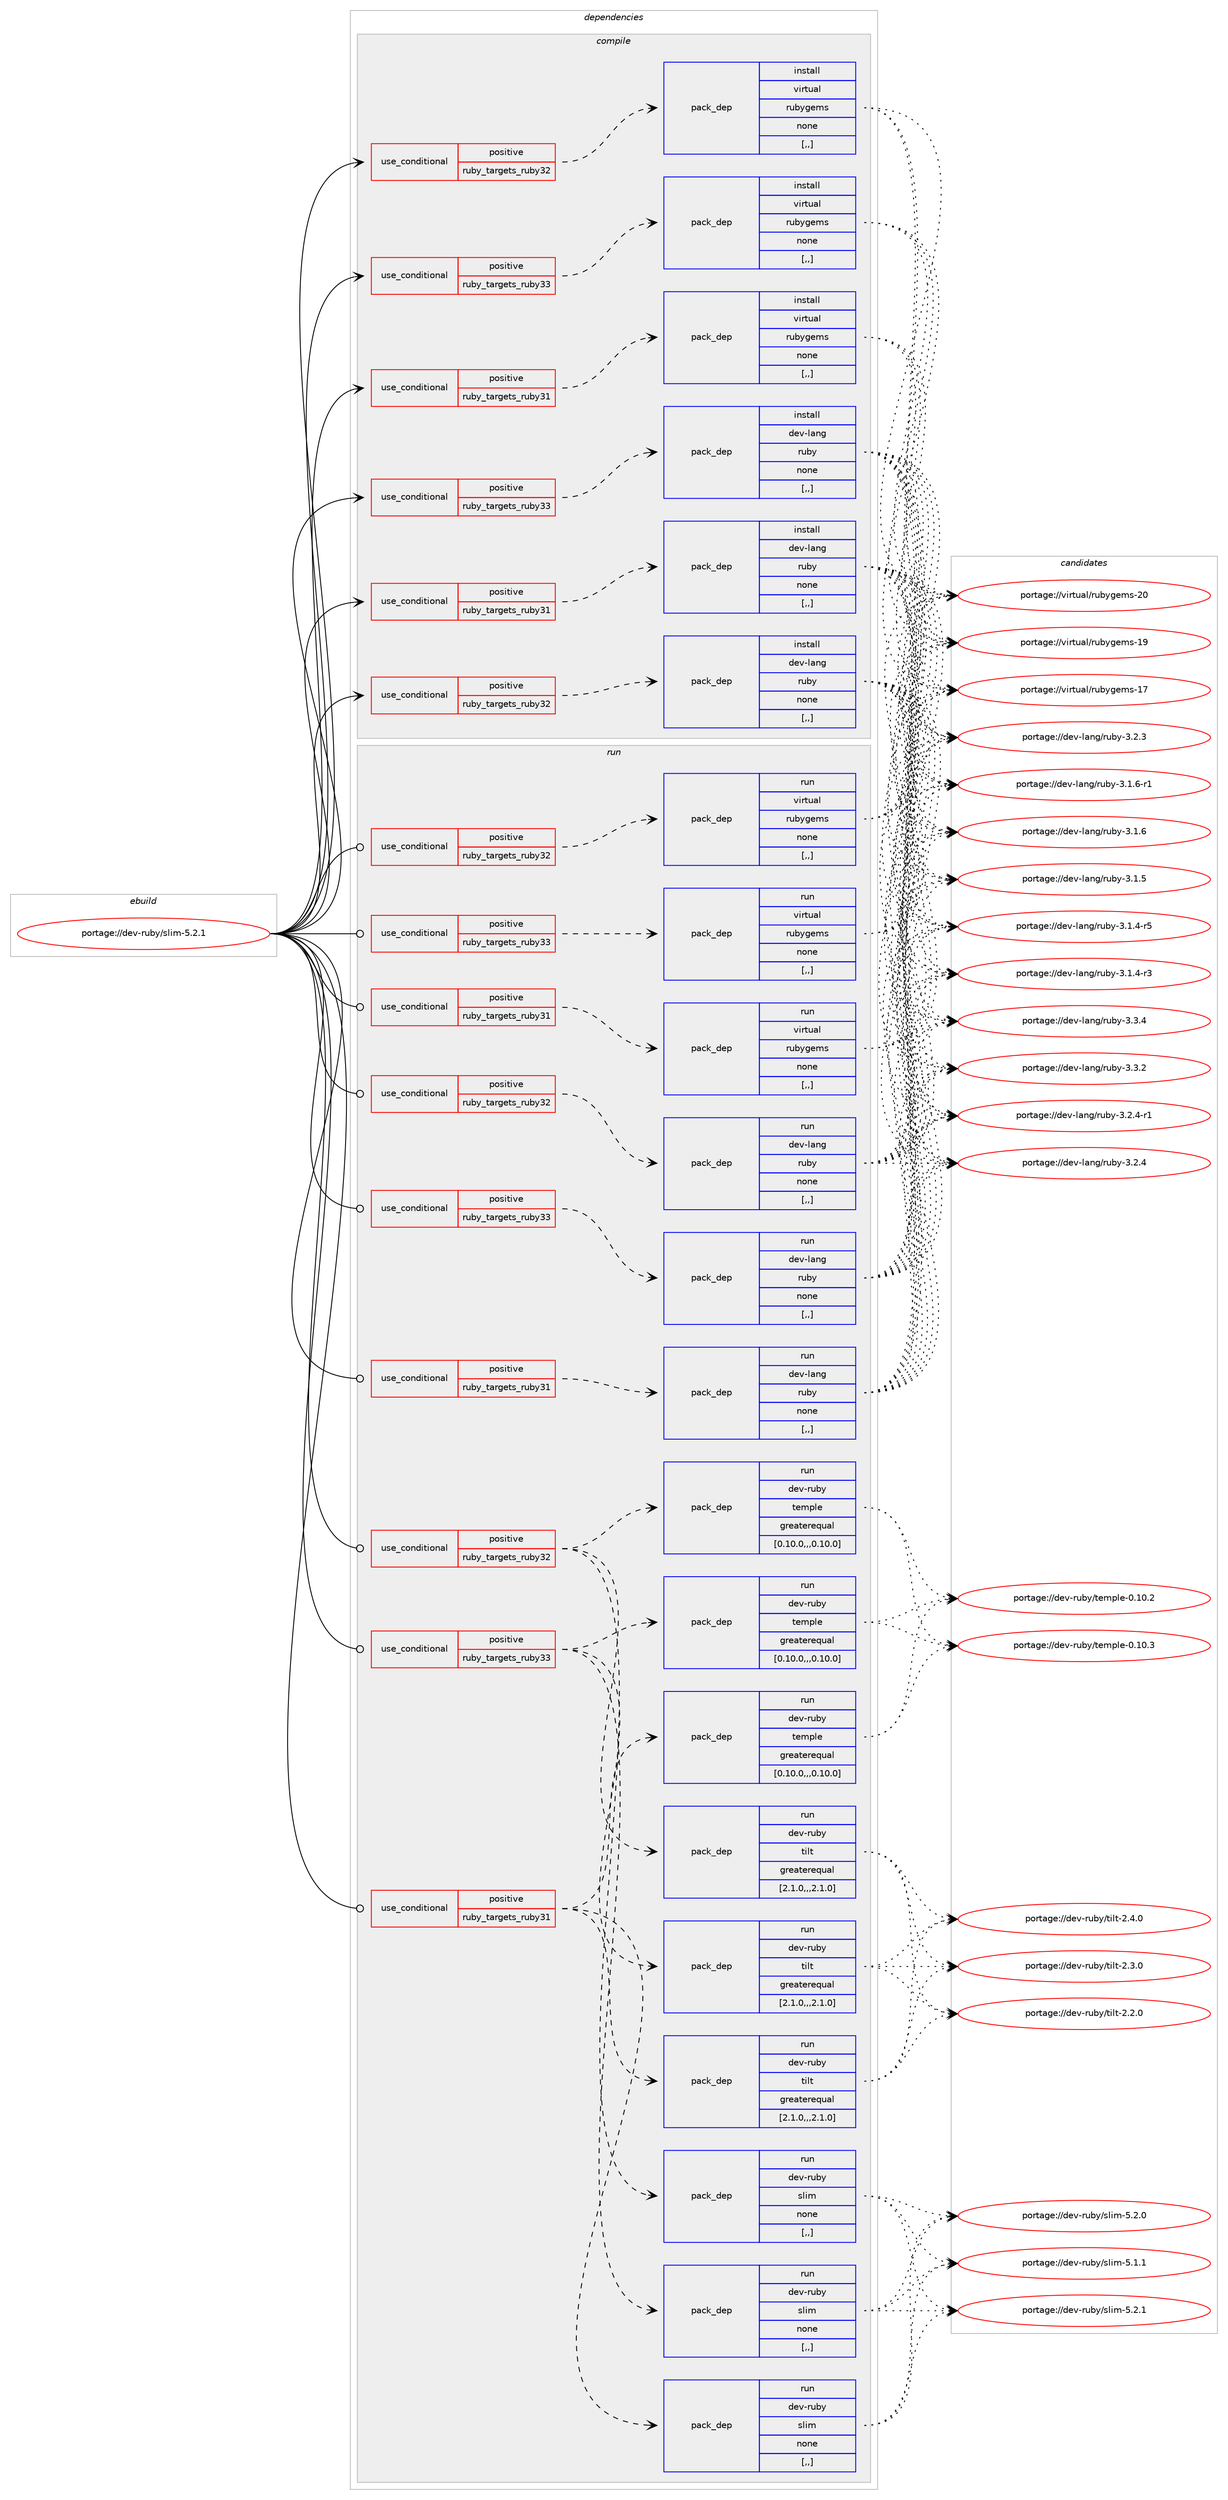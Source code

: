 digraph prolog {

# *************
# Graph options
# *************

newrank=true;
concentrate=true;
compound=true;
graph [rankdir=LR,fontname=Helvetica,fontsize=10,ranksep=1.5];#, ranksep=2.5, nodesep=0.2];
edge  [arrowhead=vee];
node  [fontname=Helvetica,fontsize=10];

# **********
# The ebuild
# **********

subgraph cluster_leftcol {
color=gray;
label=<<i>ebuild</i>>;
id [label="portage://dev-ruby/slim-5.2.1", color=red, width=4, href="../dev-ruby/slim-5.2.1.svg"];
}

# ****************
# The dependencies
# ****************

subgraph cluster_midcol {
color=gray;
label=<<i>dependencies</i>>;
subgraph cluster_compile {
fillcolor="#eeeeee";
style=filled;
label=<<i>compile</i>>;
subgraph cond56645 {
dependency203246 [label=<<TABLE BORDER="0" CELLBORDER="1" CELLSPACING="0" CELLPADDING="4"><TR><TD ROWSPAN="3" CELLPADDING="10">use_conditional</TD></TR><TR><TD>positive</TD></TR><TR><TD>ruby_targets_ruby31</TD></TR></TABLE>>, shape=none, color=red];
subgraph pack145197 {
dependency203247 [label=<<TABLE BORDER="0" CELLBORDER="1" CELLSPACING="0" CELLPADDING="4" WIDTH="220"><TR><TD ROWSPAN="6" CELLPADDING="30">pack_dep</TD></TR><TR><TD WIDTH="110">install</TD></TR><TR><TD>dev-lang</TD></TR><TR><TD>ruby</TD></TR><TR><TD>none</TD></TR><TR><TD>[,,]</TD></TR></TABLE>>, shape=none, color=blue];
}
dependency203246:e -> dependency203247:w [weight=20,style="dashed",arrowhead="vee"];
}
id:e -> dependency203246:w [weight=20,style="solid",arrowhead="vee"];
subgraph cond56646 {
dependency203248 [label=<<TABLE BORDER="0" CELLBORDER="1" CELLSPACING="0" CELLPADDING="4"><TR><TD ROWSPAN="3" CELLPADDING="10">use_conditional</TD></TR><TR><TD>positive</TD></TR><TR><TD>ruby_targets_ruby31</TD></TR></TABLE>>, shape=none, color=red];
subgraph pack145198 {
dependency203249 [label=<<TABLE BORDER="0" CELLBORDER="1" CELLSPACING="0" CELLPADDING="4" WIDTH="220"><TR><TD ROWSPAN="6" CELLPADDING="30">pack_dep</TD></TR><TR><TD WIDTH="110">install</TD></TR><TR><TD>virtual</TD></TR><TR><TD>rubygems</TD></TR><TR><TD>none</TD></TR><TR><TD>[,,]</TD></TR></TABLE>>, shape=none, color=blue];
}
dependency203248:e -> dependency203249:w [weight=20,style="dashed",arrowhead="vee"];
}
id:e -> dependency203248:w [weight=20,style="solid",arrowhead="vee"];
subgraph cond56647 {
dependency203250 [label=<<TABLE BORDER="0" CELLBORDER="1" CELLSPACING="0" CELLPADDING="4"><TR><TD ROWSPAN="3" CELLPADDING="10">use_conditional</TD></TR><TR><TD>positive</TD></TR><TR><TD>ruby_targets_ruby32</TD></TR></TABLE>>, shape=none, color=red];
subgraph pack145199 {
dependency203251 [label=<<TABLE BORDER="0" CELLBORDER="1" CELLSPACING="0" CELLPADDING="4" WIDTH="220"><TR><TD ROWSPAN="6" CELLPADDING="30">pack_dep</TD></TR><TR><TD WIDTH="110">install</TD></TR><TR><TD>dev-lang</TD></TR><TR><TD>ruby</TD></TR><TR><TD>none</TD></TR><TR><TD>[,,]</TD></TR></TABLE>>, shape=none, color=blue];
}
dependency203250:e -> dependency203251:w [weight=20,style="dashed",arrowhead="vee"];
}
id:e -> dependency203250:w [weight=20,style="solid",arrowhead="vee"];
subgraph cond56648 {
dependency203252 [label=<<TABLE BORDER="0" CELLBORDER="1" CELLSPACING="0" CELLPADDING="4"><TR><TD ROWSPAN="3" CELLPADDING="10">use_conditional</TD></TR><TR><TD>positive</TD></TR><TR><TD>ruby_targets_ruby32</TD></TR></TABLE>>, shape=none, color=red];
subgraph pack145200 {
dependency203253 [label=<<TABLE BORDER="0" CELLBORDER="1" CELLSPACING="0" CELLPADDING="4" WIDTH="220"><TR><TD ROWSPAN="6" CELLPADDING="30">pack_dep</TD></TR><TR><TD WIDTH="110">install</TD></TR><TR><TD>virtual</TD></TR><TR><TD>rubygems</TD></TR><TR><TD>none</TD></TR><TR><TD>[,,]</TD></TR></TABLE>>, shape=none, color=blue];
}
dependency203252:e -> dependency203253:w [weight=20,style="dashed",arrowhead="vee"];
}
id:e -> dependency203252:w [weight=20,style="solid",arrowhead="vee"];
subgraph cond56649 {
dependency203254 [label=<<TABLE BORDER="0" CELLBORDER="1" CELLSPACING="0" CELLPADDING="4"><TR><TD ROWSPAN="3" CELLPADDING="10">use_conditional</TD></TR><TR><TD>positive</TD></TR><TR><TD>ruby_targets_ruby33</TD></TR></TABLE>>, shape=none, color=red];
subgraph pack145201 {
dependency203255 [label=<<TABLE BORDER="0" CELLBORDER="1" CELLSPACING="0" CELLPADDING="4" WIDTH="220"><TR><TD ROWSPAN="6" CELLPADDING="30">pack_dep</TD></TR><TR><TD WIDTH="110">install</TD></TR><TR><TD>dev-lang</TD></TR><TR><TD>ruby</TD></TR><TR><TD>none</TD></TR><TR><TD>[,,]</TD></TR></TABLE>>, shape=none, color=blue];
}
dependency203254:e -> dependency203255:w [weight=20,style="dashed",arrowhead="vee"];
}
id:e -> dependency203254:w [weight=20,style="solid",arrowhead="vee"];
subgraph cond56650 {
dependency203256 [label=<<TABLE BORDER="0" CELLBORDER="1" CELLSPACING="0" CELLPADDING="4"><TR><TD ROWSPAN="3" CELLPADDING="10">use_conditional</TD></TR><TR><TD>positive</TD></TR><TR><TD>ruby_targets_ruby33</TD></TR></TABLE>>, shape=none, color=red];
subgraph pack145202 {
dependency203257 [label=<<TABLE BORDER="0" CELLBORDER="1" CELLSPACING="0" CELLPADDING="4" WIDTH="220"><TR><TD ROWSPAN="6" CELLPADDING="30">pack_dep</TD></TR><TR><TD WIDTH="110">install</TD></TR><TR><TD>virtual</TD></TR><TR><TD>rubygems</TD></TR><TR><TD>none</TD></TR><TR><TD>[,,]</TD></TR></TABLE>>, shape=none, color=blue];
}
dependency203256:e -> dependency203257:w [weight=20,style="dashed",arrowhead="vee"];
}
id:e -> dependency203256:w [weight=20,style="solid",arrowhead="vee"];
}
subgraph cluster_compileandrun {
fillcolor="#eeeeee";
style=filled;
label=<<i>compile and run</i>>;
}
subgraph cluster_run {
fillcolor="#eeeeee";
style=filled;
label=<<i>run</i>>;
subgraph cond56651 {
dependency203258 [label=<<TABLE BORDER="0" CELLBORDER="1" CELLSPACING="0" CELLPADDING="4"><TR><TD ROWSPAN="3" CELLPADDING="10">use_conditional</TD></TR><TR><TD>positive</TD></TR><TR><TD>ruby_targets_ruby31</TD></TR></TABLE>>, shape=none, color=red];
subgraph pack145203 {
dependency203259 [label=<<TABLE BORDER="0" CELLBORDER="1" CELLSPACING="0" CELLPADDING="4" WIDTH="220"><TR><TD ROWSPAN="6" CELLPADDING="30">pack_dep</TD></TR><TR><TD WIDTH="110">run</TD></TR><TR><TD>dev-lang</TD></TR><TR><TD>ruby</TD></TR><TR><TD>none</TD></TR><TR><TD>[,,]</TD></TR></TABLE>>, shape=none, color=blue];
}
dependency203258:e -> dependency203259:w [weight=20,style="dashed",arrowhead="vee"];
}
id:e -> dependency203258:w [weight=20,style="solid",arrowhead="odot"];
subgraph cond56652 {
dependency203260 [label=<<TABLE BORDER="0" CELLBORDER="1" CELLSPACING="0" CELLPADDING="4"><TR><TD ROWSPAN="3" CELLPADDING="10">use_conditional</TD></TR><TR><TD>positive</TD></TR><TR><TD>ruby_targets_ruby31</TD></TR></TABLE>>, shape=none, color=red];
subgraph pack145204 {
dependency203261 [label=<<TABLE BORDER="0" CELLBORDER="1" CELLSPACING="0" CELLPADDING="4" WIDTH="220"><TR><TD ROWSPAN="6" CELLPADDING="30">pack_dep</TD></TR><TR><TD WIDTH="110">run</TD></TR><TR><TD>virtual</TD></TR><TR><TD>rubygems</TD></TR><TR><TD>none</TD></TR><TR><TD>[,,]</TD></TR></TABLE>>, shape=none, color=blue];
}
dependency203260:e -> dependency203261:w [weight=20,style="dashed",arrowhead="vee"];
}
id:e -> dependency203260:w [weight=20,style="solid",arrowhead="odot"];
subgraph cond56653 {
dependency203262 [label=<<TABLE BORDER="0" CELLBORDER="1" CELLSPACING="0" CELLPADDING="4"><TR><TD ROWSPAN="3" CELLPADDING="10">use_conditional</TD></TR><TR><TD>positive</TD></TR><TR><TD>ruby_targets_ruby31</TD></TR></TABLE>>, shape=none, color=red];
subgraph pack145205 {
dependency203263 [label=<<TABLE BORDER="0" CELLBORDER="1" CELLSPACING="0" CELLPADDING="4" WIDTH="220"><TR><TD ROWSPAN="6" CELLPADDING="30">pack_dep</TD></TR><TR><TD WIDTH="110">run</TD></TR><TR><TD>dev-ruby</TD></TR><TR><TD>slim</TD></TR><TR><TD>none</TD></TR><TR><TD>[,,]</TD></TR></TABLE>>, shape=none, color=blue];
}
dependency203262:e -> dependency203263:w [weight=20,style="dashed",arrowhead="vee"];
subgraph pack145206 {
dependency203264 [label=<<TABLE BORDER="0" CELLBORDER="1" CELLSPACING="0" CELLPADDING="4" WIDTH="220"><TR><TD ROWSPAN="6" CELLPADDING="30">pack_dep</TD></TR><TR><TD WIDTH="110">run</TD></TR><TR><TD>dev-ruby</TD></TR><TR><TD>tilt</TD></TR><TR><TD>greaterequal</TD></TR><TR><TD>[2.1.0,,,2.1.0]</TD></TR></TABLE>>, shape=none, color=blue];
}
dependency203262:e -> dependency203264:w [weight=20,style="dashed",arrowhead="vee"];
subgraph pack145207 {
dependency203265 [label=<<TABLE BORDER="0" CELLBORDER="1" CELLSPACING="0" CELLPADDING="4" WIDTH="220"><TR><TD ROWSPAN="6" CELLPADDING="30">pack_dep</TD></TR><TR><TD WIDTH="110">run</TD></TR><TR><TD>dev-ruby</TD></TR><TR><TD>temple</TD></TR><TR><TD>greaterequal</TD></TR><TR><TD>[0.10.0,,,0.10.0]</TD></TR></TABLE>>, shape=none, color=blue];
}
dependency203262:e -> dependency203265:w [weight=20,style="dashed",arrowhead="vee"];
}
id:e -> dependency203262:w [weight=20,style="solid",arrowhead="odot"];
subgraph cond56654 {
dependency203266 [label=<<TABLE BORDER="0" CELLBORDER="1" CELLSPACING="0" CELLPADDING="4"><TR><TD ROWSPAN="3" CELLPADDING="10">use_conditional</TD></TR><TR><TD>positive</TD></TR><TR><TD>ruby_targets_ruby32</TD></TR></TABLE>>, shape=none, color=red];
subgraph pack145208 {
dependency203267 [label=<<TABLE BORDER="0" CELLBORDER="1" CELLSPACING="0" CELLPADDING="4" WIDTH="220"><TR><TD ROWSPAN="6" CELLPADDING="30">pack_dep</TD></TR><TR><TD WIDTH="110">run</TD></TR><TR><TD>dev-lang</TD></TR><TR><TD>ruby</TD></TR><TR><TD>none</TD></TR><TR><TD>[,,]</TD></TR></TABLE>>, shape=none, color=blue];
}
dependency203266:e -> dependency203267:w [weight=20,style="dashed",arrowhead="vee"];
}
id:e -> dependency203266:w [weight=20,style="solid",arrowhead="odot"];
subgraph cond56655 {
dependency203268 [label=<<TABLE BORDER="0" CELLBORDER="1" CELLSPACING="0" CELLPADDING="4"><TR><TD ROWSPAN="3" CELLPADDING="10">use_conditional</TD></TR><TR><TD>positive</TD></TR><TR><TD>ruby_targets_ruby32</TD></TR></TABLE>>, shape=none, color=red];
subgraph pack145209 {
dependency203269 [label=<<TABLE BORDER="0" CELLBORDER="1" CELLSPACING="0" CELLPADDING="4" WIDTH="220"><TR><TD ROWSPAN="6" CELLPADDING="30">pack_dep</TD></TR><TR><TD WIDTH="110">run</TD></TR><TR><TD>virtual</TD></TR><TR><TD>rubygems</TD></TR><TR><TD>none</TD></TR><TR><TD>[,,]</TD></TR></TABLE>>, shape=none, color=blue];
}
dependency203268:e -> dependency203269:w [weight=20,style="dashed",arrowhead="vee"];
}
id:e -> dependency203268:w [weight=20,style="solid",arrowhead="odot"];
subgraph cond56656 {
dependency203270 [label=<<TABLE BORDER="0" CELLBORDER="1" CELLSPACING="0" CELLPADDING="4"><TR><TD ROWSPAN="3" CELLPADDING="10">use_conditional</TD></TR><TR><TD>positive</TD></TR><TR><TD>ruby_targets_ruby32</TD></TR></TABLE>>, shape=none, color=red];
subgraph pack145210 {
dependency203271 [label=<<TABLE BORDER="0" CELLBORDER="1" CELLSPACING="0" CELLPADDING="4" WIDTH="220"><TR><TD ROWSPAN="6" CELLPADDING="30">pack_dep</TD></TR><TR><TD WIDTH="110">run</TD></TR><TR><TD>dev-ruby</TD></TR><TR><TD>slim</TD></TR><TR><TD>none</TD></TR><TR><TD>[,,]</TD></TR></TABLE>>, shape=none, color=blue];
}
dependency203270:e -> dependency203271:w [weight=20,style="dashed",arrowhead="vee"];
subgraph pack145211 {
dependency203272 [label=<<TABLE BORDER="0" CELLBORDER="1" CELLSPACING="0" CELLPADDING="4" WIDTH="220"><TR><TD ROWSPAN="6" CELLPADDING="30">pack_dep</TD></TR><TR><TD WIDTH="110">run</TD></TR><TR><TD>dev-ruby</TD></TR><TR><TD>tilt</TD></TR><TR><TD>greaterequal</TD></TR><TR><TD>[2.1.0,,,2.1.0]</TD></TR></TABLE>>, shape=none, color=blue];
}
dependency203270:e -> dependency203272:w [weight=20,style="dashed",arrowhead="vee"];
subgraph pack145212 {
dependency203273 [label=<<TABLE BORDER="0" CELLBORDER="1" CELLSPACING="0" CELLPADDING="4" WIDTH="220"><TR><TD ROWSPAN="6" CELLPADDING="30">pack_dep</TD></TR><TR><TD WIDTH="110">run</TD></TR><TR><TD>dev-ruby</TD></TR><TR><TD>temple</TD></TR><TR><TD>greaterequal</TD></TR><TR><TD>[0.10.0,,,0.10.0]</TD></TR></TABLE>>, shape=none, color=blue];
}
dependency203270:e -> dependency203273:w [weight=20,style="dashed",arrowhead="vee"];
}
id:e -> dependency203270:w [weight=20,style="solid",arrowhead="odot"];
subgraph cond56657 {
dependency203274 [label=<<TABLE BORDER="0" CELLBORDER="1" CELLSPACING="0" CELLPADDING="4"><TR><TD ROWSPAN="3" CELLPADDING="10">use_conditional</TD></TR><TR><TD>positive</TD></TR><TR><TD>ruby_targets_ruby33</TD></TR></TABLE>>, shape=none, color=red];
subgraph pack145213 {
dependency203275 [label=<<TABLE BORDER="0" CELLBORDER="1" CELLSPACING="0" CELLPADDING="4" WIDTH="220"><TR><TD ROWSPAN="6" CELLPADDING="30">pack_dep</TD></TR><TR><TD WIDTH="110">run</TD></TR><TR><TD>dev-lang</TD></TR><TR><TD>ruby</TD></TR><TR><TD>none</TD></TR><TR><TD>[,,]</TD></TR></TABLE>>, shape=none, color=blue];
}
dependency203274:e -> dependency203275:w [weight=20,style="dashed",arrowhead="vee"];
}
id:e -> dependency203274:w [weight=20,style="solid",arrowhead="odot"];
subgraph cond56658 {
dependency203276 [label=<<TABLE BORDER="0" CELLBORDER="1" CELLSPACING="0" CELLPADDING="4"><TR><TD ROWSPAN="3" CELLPADDING="10">use_conditional</TD></TR><TR><TD>positive</TD></TR><TR><TD>ruby_targets_ruby33</TD></TR></TABLE>>, shape=none, color=red];
subgraph pack145214 {
dependency203277 [label=<<TABLE BORDER="0" CELLBORDER="1" CELLSPACING="0" CELLPADDING="4" WIDTH="220"><TR><TD ROWSPAN="6" CELLPADDING="30">pack_dep</TD></TR><TR><TD WIDTH="110">run</TD></TR><TR><TD>virtual</TD></TR><TR><TD>rubygems</TD></TR><TR><TD>none</TD></TR><TR><TD>[,,]</TD></TR></TABLE>>, shape=none, color=blue];
}
dependency203276:e -> dependency203277:w [weight=20,style="dashed",arrowhead="vee"];
}
id:e -> dependency203276:w [weight=20,style="solid",arrowhead="odot"];
subgraph cond56659 {
dependency203278 [label=<<TABLE BORDER="0" CELLBORDER="1" CELLSPACING="0" CELLPADDING="4"><TR><TD ROWSPAN="3" CELLPADDING="10">use_conditional</TD></TR><TR><TD>positive</TD></TR><TR><TD>ruby_targets_ruby33</TD></TR></TABLE>>, shape=none, color=red];
subgraph pack145215 {
dependency203279 [label=<<TABLE BORDER="0" CELLBORDER="1" CELLSPACING="0" CELLPADDING="4" WIDTH="220"><TR><TD ROWSPAN="6" CELLPADDING="30">pack_dep</TD></TR><TR><TD WIDTH="110">run</TD></TR><TR><TD>dev-ruby</TD></TR><TR><TD>slim</TD></TR><TR><TD>none</TD></TR><TR><TD>[,,]</TD></TR></TABLE>>, shape=none, color=blue];
}
dependency203278:e -> dependency203279:w [weight=20,style="dashed",arrowhead="vee"];
subgraph pack145216 {
dependency203280 [label=<<TABLE BORDER="0" CELLBORDER="1" CELLSPACING="0" CELLPADDING="4" WIDTH="220"><TR><TD ROWSPAN="6" CELLPADDING="30">pack_dep</TD></TR><TR><TD WIDTH="110">run</TD></TR><TR><TD>dev-ruby</TD></TR><TR><TD>tilt</TD></TR><TR><TD>greaterequal</TD></TR><TR><TD>[2.1.0,,,2.1.0]</TD></TR></TABLE>>, shape=none, color=blue];
}
dependency203278:e -> dependency203280:w [weight=20,style="dashed",arrowhead="vee"];
subgraph pack145217 {
dependency203281 [label=<<TABLE BORDER="0" CELLBORDER="1" CELLSPACING="0" CELLPADDING="4" WIDTH="220"><TR><TD ROWSPAN="6" CELLPADDING="30">pack_dep</TD></TR><TR><TD WIDTH="110">run</TD></TR><TR><TD>dev-ruby</TD></TR><TR><TD>temple</TD></TR><TR><TD>greaterequal</TD></TR><TR><TD>[0.10.0,,,0.10.0]</TD></TR></TABLE>>, shape=none, color=blue];
}
dependency203278:e -> dependency203281:w [weight=20,style="dashed",arrowhead="vee"];
}
id:e -> dependency203278:w [weight=20,style="solid",arrowhead="odot"];
}
}

# **************
# The candidates
# **************

subgraph cluster_choices {
rank=same;
color=gray;
label=<<i>candidates</i>>;

subgraph choice145197 {
color=black;
nodesep=1;
choice10010111845108971101034711411798121455146514652 [label="portage://dev-lang/ruby-3.3.4", color=red, width=4,href="../dev-lang/ruby-3.3.4.svg"];
choice10010111845108971101034711411798121455146514650 [label="portage://dev-lang/ruby-3.3.2", color=red, width=4,href="../dev-lang/ruby-3.3.2.svg"];
choice100101118451089711010347114117981214551465046524511449 [label="portage://dev-lang/ruby-3.2.4-r1", color=red, width=4,href="../dev-lang/ruby-3.2.4-r1.svg"];
choice10010111845108971101034711411798121455146504652 [label="portage://dev-lang/ruby-3.2.4", color=red, width=4,href="../dev-lang/ruby-3.2.4.svg"];
choice10010111845108971101034711411798121455146504651 [label="portage://dev-lang/ruby-3.2.3", color=red, width=4,href="../dev-lang/ruby-3.2.3.svg"];
choice100101118451089711010347114117981214551464946544511449 [label="portage://dev-lang/ruby-3.1.6-r1", color=red, width=4,href="../dev-lang/ruby-3.1.6-r1.svg"];
choice10010111845108971101034711411798121455146494654 [label="portage://dev-lang/ruby-3.1.6", color=red, width=4,href="../dev-lang/ruby-3.1.6.svg"];
choice10010111845108971101034711411798121455146494653 [label="portage://dev-lang/ruby-3.1.5", color=red, width=4,href="../dev-lang/ruby-3.1.5.svg"];
choice100101118451089711010347114117981214551464946524511453 [label="portage://dev-lang/ruby-3.1.4-r5", color=red, width=4,href="../dev-lang/ruby-3.1.4-r5.svg"];
choice100101118451089711010347114117981214551464946524511451 [label="portage://dev-lang/ruby-3.1.4-r3", color=red, width=4,href="../dev-lang/ruby-3.1.4-r3.svg"];
dependency203247:e -> choice10010111845108971101034711411798121455146514652:w [style=dotted,weight="100"];
dependency203247:e -> choice10010111845108971101034711411798121455146514650:w [style=dotted,weight="100"];
dependency203247:e -> choice100101118451089711010347114117981214551465046524511449:w [style=dotted,weight="100"];
dependency203247:e -> choice10010111845108971101034711411798121455146504652:w [style=dotted,weight="100"];
dependency203247:e -> choice10010111845108971101034711411798121455146504651:w [style=dotted,weight="100"];
dependency203247:e -> choice100101118451089711010347114117981214551464946544511449:w [style=dotted,weight="100"];
dependency203247:e -> choice10010111845108971101034711411798121455146494654:w [style=dotted,weight="100"];
dependency203247:e -> choice10010111845108971101034711411798121455146494653:w [style=dotted,weight="100"];
dependency203247:e -> choice100101118451089711010347114117981214551464946524511453:w [style=dotted,weight="100"];
dependency203247:e -> choice100101118451089711010347114117981214551464946524511451:w [style=dotted,weight="100"];
}
subgraph choice145198 {
color=black;
nodesep=1;
choice118105114116117971084711411798121103101109115455048 [label="portage://virtual/rubygems-20", color=red, width=4,href="../virtual/rubygems-20.svg"];
choice118105114116117971084711411798121103101109115454957 [label="portage://virtual/rubygems-19", color=red, width=4,href="../virtual/rubygems-19.svg"];
choice118105114116117971084711411798121103101109115454955 [label="portage://virtual/rubygems-17", color=red, width=4,href="../virtual/rubygems-17.svg"];
dependency203249:e -> choice118105114116117971084711411798121103101109115455048:w [style=dotted,weight="100"];
dependency203249:e -> choice118105114116117971084711411798121103101109115454957:w [style=dotted,weight="100"];
dependency203249:e -> choice118105114116117971084711411798121103101109115454955:w [style=dotted,weight="100"];
}
subgraph choice145199 {
color=black;
nodesep=1;
choice10010111845108971101034711411798121455146514652 [label="portage://dev-lang/ruby-3.3.4", color=red, width=4,href="../dev-lang/ruby-3.3.4.svg"];
choice10010111845108971101034711411798121455146514650 [label="portage://dev-lang/ruby-3.3.2", color=red, width=4,href="../dev-lang/ruby-3.3.2.svg"];
choice100101118451089711010347114117981214551465046524511449 [label="portage://dev-lang/ruby-3.2.4-r1", color=red, width=4,href="../dev-lang/ruby-3.2.4-r1.svg"];
choice10010111845108971101034711411798121455146504652 [label="portage://dev-lang/ruby-3.2.4", color=red, width=4,href="../dev-lang/ruby-3.2.4.svg"];
choice10010111845108971101034711411798121455146504651 [label="portage://dev-lang/ruby-3.2.3", color=red, width=4,href="../dev-lang/ruby-3.2.3.svg"];
choice100101118451089711010347114117981214551464946544511449 [label="portage://dev-lang/ruby-3.1.6-r1", color=red, width=4,href="../dev-lang/ruby-3.1.6-r1.svg"];
choice10010111845108971101034711411798121455146494654 [label="portage://dev-lang/ruby-3.1.6", color=red, width=4,href="../dev-lang/ruby-3.1.6.svg"];
choice10010111845108971101034711411798121455146494653 [label="portage://dev-lang/ruby-3.1.5", color=red, width=4,href="../dev-lang/ruby-3.1.5.svg"];
choice100101118451089711010347114117981214551464946524511453 [label="portage://dev-lang/ruby-3.1.4-r5", color=red, width=4,href="../dev-lang/ruby-3.1.4-r5.svg"];
choice100101118451089711010347114117981214551464946524511451 [label="portage://dev-lang/ruby-3.1.4-r3", color=red, width=4,href="../dev-lang/ruby-3.1.4-r3.svg"];
dependency203251:e -> choice10010111845108971101034711411798121455146514652:w [style=dotted,weight="100"];
dependency203251:e -> choice10010111845108971101034711411798121455146514650:w [style=dotted,weight="100"];
dependency203251:e -> choice100101118451089711010347114117981214551465046524511449:w [style=dotted,weight="100"];
dependency203251:e -> choice10010111845108971101034711411798121455146504652:w [style=dotted,weight="100"];
dependency203251:e -> choice10010111845108971101034711411798121455146504651:w [style=dotted,weight="100"];
dependency203251:e -> choice100101118451089711010347114117981214551464946544511449:w [style=dotted,weight="100"];
dependency203251:e -> choice10010111845108971101034711411798121455146494654:w [style=dotted,weight="100"];
dependency203251:e -> choice10010111845108971101034711411798121455146494653:w [style=dotted,weight="100"];
dependency203251:e -> choice100101118451089711010347114117981214551464946524511453:w [style=dotted,weight="100"];
dependency203251:e -> choice100101118451089711010347114117981214551464946524511451:w [style=dotted,weight="100"];
}
subgraph choice145200 {
color=black;
nodesep=1;
choice118105114116117971084711411798121103101109115455048 [label="portage://virtual/rubygems-20", color=red, width=4,href="../virtual/rubygems-20.svg"];
choice118105114116117971084711411798121103101109115454957 [label="portage://virtual/rubygems-19", color=red, width=4,href="../virtual/rubygems-19.svg"];
choice118105114116117971084711411798121103101109115454955 [label="portage://virtual/rubygems-17", color=red, width=4,href="../virtual/rubygems-17.svg"];
dependency203253:e -> choice118105114116117971084711411798121103101109115455048:w [style=dotted,weight="100"];
dependency203253:e -> choice118105114116117971084711411798121103101109115454957:w [style=dotted,weight="100"];
dependency203253:e -> choice118105114116117971084711411798121103101109115454955:w [style=dotted,weight="100"];
}
subgraph choice145201 {
color=black;
nodesep=1;
choice10010111845108971101034711411798121455146514652 [label="portage://dev-lang/ruby-3.3.4", color=red, width=4,href="../dev-lang/ruby-3.3.4.svg"];
choice10010111845108971101034711411798121455146514650 [label="portage://dev-lang/ruby-3.3.2", color=red, width=4,href="../dev-lang/ruby-3.3.2.svg"];
choice100101118451089711010347114117981214551465046524511449 [label="portage://dev-lang/ruby-3.2.4-r1", color=red, width=4,href="../dev-lang/ruby-3.2.4-r1.svg"];
choice10010111845108971101034711411798121455146504652 [label="portage://dev-lang/ruby-3.2.4", color=red, width=4,href="../dev-lang/ruby-3.2.4.svg"];
choice10010111845108971101034711411798121455146504651 [label="portage://dev-lang/ruby-3.2.3", color=red, width=4,href="../dev-lang/ruby-3.2.3.svg"];
choice100101118451089711010347114117981214551464946544511449 [label="portage://dev-lang/ruby-3.1.6-r1", color=red, width=4,href="../dev-lang/ruby-3.1.6-r1.svg"];
choice10010111845108971101034711411798121455146494654 [label="portage://dev-lang/ruby-3.1.6", color=red, width=4,href="../dev-lang/ruby-3.1.6.svg"];
choice10010111845108971101034711411798121455146494653 [label="portage://dev-lang/ruby-3.1.5", color=red, width=4,href="../dev-lang/ruby-3.1.5.svg"];
choice100101118451089711010347114117981214551464946524511453 [label="portage://dev-lang/ruby-3.1.4-r5", color=red, width=4,href="../dev-lang/ruby-3.1.4-r5.svg"];
choice100101118451089711010347114117981214551464946524511451 [label="portage://dev-lang/ruby-3.1.4-r3", color=red, width=4,href="../dev-lang/ruby-3.1.4-r3.svg"];
dependency203255:e -> choice10010111845108971101034711411798121455146514652:w [style=dotted,weight="100"];
dependency203255:e -> choice10010111845108971101034711411798121455146514650:w [style=dotted,weight="100"];
dependency203255:e -> choice100101118451089711010347114117981214551465046524511449:w [style=dotted,weight="100"];
dependency203255:e -> choice10010111845108971101034711411798121455146504652:w [style=dotted,weight="100"];
dependency203255:e -> choice10010111845108971101034711411798121455146504651:w [style=dotted,weight="100"];
dependency203255:e -> choice100101118451089711010347114117981214551464946544511449:w [style=dotted,weight="100"];
dependency203255:e -> choice10010111845108971101034711411798121455146494654:w [style=dotted,weight="100"];
dependency203255:e -> choice10010111845108971101034711411798121455146494653:w [style=dotted,weight="100"];
dependency203255:e -> choice100101118451089711010347114117981214551464946524511453:w [style=dotted,weight="100"];
dependency203255:e -> choice100101118451089711010347114117981214551464946524511451:w [style=dotted,weight="100"];
}
subgraph choice145202 {
color=black;
nodesep=1;
choice118105114116117971084711411798121103101109115455048 [label="portage://virtual/rubygems-20", color=red, width=4,href="../virtual/rubygems-20.svg"];
choice118105114116117971084711411798121103101109115454957 [label="portage://virtual/rubygems-19", color=red, width=4,href="../virtual/rubygems-19.svg"];
choice118105114116117971084711411798121103101109115454955 [label="portage://virtual/rubygems-17", color=red, width=4,href="../virtual/rubygems-17.svg"];
dependency203257:e -> choice118105114116117971084711411798121103101109115455048:w [style=dotted,weight="100"];
dependency203257:e -> choice118105114116117971084711411798121103101109115454957:w [style=dotted,weight="100"];
dependency203257:e -> choice118105114116117971084711411798121103101109115454955:w [style=dotted,weight="100"];
}
subgraph choice145203 {
color=black;
nodesep=1;
choice10010111845108971101034711411798121455146514652 [label="portage://dev-lang/ruby-3.3.4", color=red, width=4,href="../dev-lang/ruby-3.3.4.svg"];
choice10010111845108971101034711411798121455146514650 [label="portage://dev-lang/ruby-3.3.2", color=red, width=4,href="../dev-lang/ruby-3.3.2.svg"];
choice100101118451089711010347114117981214551465046524511449 [label="portage://dev-lang/ruby-3.2.4-r1", color=red, width=4,href="../dev-lang/ruby-3.2.4-r1.svg"];
choice10010111845108971101034711411798121455146504652 [label="portage://dev-lang/ruby-3.2.4", color=red, width=4,href="../dev-lang/ruby-3.2.4.svg"];
choice10010111845108971101034711411798121455146504651 [label="portage://dev-lang/ruby-3.2.3", color=red, width=4,href="../dev-lang/ruby-3.2.3.svg"];
choice100101118451089711010347114117981214551464946544511449 [label="portage://dev-lang/ruby-3.1.6-r1", color=red, width=4,href="../dev-lang/ruby-3.1.6-r1.svg"];
choice10010111845108971101034711411798121455146494654 [label="portage://dev-lang/ruby-3.1.6", color=red, width=4,href="../dev-lang/ruby-3.1.6.svg"];
choice10010111845108971101034711411798121455146494653 [label="portage://dev-lang/ruby-3.1.5", color=red, width=4,href="../dev-lang/ruby-3.1.5.svg"];
choice100101118451089711010347114117981214551464946524511453 [label="portage://dev-lang/ruby-3.1.4-r5", color=red, width=4,href="../dev-lang/ruby-3.1.4-r5.svg"];
choice100101118451089711010347114117981214551464946524511451 [label="portage://dev-lang/ruby-3.1.4-r3", color=red, width=4,href="../dev-lang/ruby-3.1.4-r3.svg"];
dependency203259:e -> choice10010111845108971101034711411798121455146514652:w [style=dotted,weight="100"];
dependency203259:e -> choice10010111845108971101034711411798121455146514650:w [style=dotted,weight="100"];
dependency203259:e -> choice100101118451089711010347114117981214551465046524511449:w [style=dotted,weight="100"];
dependency203259:e -> choice10010111845108971101034711411798121455146504652:w [style=dotted,weight="100"];
dependency203259:e -> choice10010111845108971101034711411798121455146504651:w [style=dotted,weight="100"];
dependency203259:e -> choice100101118451089711010347114117981214551464946544511449:w [style=dotted,weight="100"];
dependency203259:e -> choice10010111845108971101034711411798121455146494654:w [style=dotted,weight="100"];
dependency203259:e -> choice10010111845108971101034711411798121455146494653:w [style=dotted,weight="100"];
dependency203259:e -> choice100101118451089711010347114117981214551464946524511453:w [style=dotted,weight="100"];
dependency203259:e -> choice100101118451089711010347114117981214551464946524511451:w [style=dotted,weight="100"];
}
subgraph choice145204 {
color=black;
nodesep=1;
choice118105114116117971084711411798121103101109115455048 [label="portage://virtual/rubygems-20", color=red, width=4,href="../virtual/rubygems-20.svg"];
choice118105114116117971084711411798121103101109115454957 [label="portage://virtual/rubygems-19", color=red, width=4,href="../virtual/rubygems-19.svg"];
choice118105114116117971084711411798121103101109115454955 [label="portage://virtual/rubygems-17", color=red, width=4,href="../virtual/rubygems-17.svg"];
dependency203261:e -> choice118105114116117971084711411798121103101109115455048:w [style=dotted,weight="100"];
dependency203261:e -> choice118105114116117971084711411798121103101109115454957:w [style=dotted,weight="100"];
dependency203261:e -> choice118105114116117971084711411798121103101109115454955:w [style=dotted,weight="100"];
}
subgraph choice145205 {
color=black;
nodesep=1;
choice100101118451141179812147115108105109455346504649 [label="portage://dev-ruby/slim-5.2.1", color=red, width=4,href="../dev-ruby/slim-5.2.1.svg"];
choice100101118451141179812147115108105109455346504648 [label="portage://dev-ruby/slim-5.2.0", color=red, width=4,href="../dev-ruby/slim-5.2.0.svg"];
choice100101118451141179812147115108105109455346494649 [label="portage://dev-ruby/slim-5.1.1", color=red, width=4,href="../dev-ruby/slim-5.1.1.svg"];
dependency203263:e -> choice100101118451141179812147115108105109455346504649:w [style=dotted,weight="100"];
dependency203263:e -> choice100101118451141179812147115108105109455346504648:w [style=dotted,weight="100"];
dependency203263:e -> choice100101118451141179812147115108105109455346494649:w [style=dotted,weight="100"];
}
subgraph choice145206 {
color=black;
nodesep=1;
choice100101118451141179812147116105108116455046524648 [label="portage://dev-ruby/tilt-2.4.0", color=red, width=4,href="../dev-ruby/tilt-2.4.0.svg"];
choice100101118451141179812147116105108116455046514648 [label="portage://dev-ruby/tilt-2.3.0", color=red, width=4,href="../dev-ruby/tilt-2.3.0.svg"];
choice100101118451141179812147116105108116455046504648 [label="portage://dev-ruby/tilt-2.2.0", color=red, width=4,href="../dev-ruby/tilt-2.2.0.svg"];
dependency203264:e -> choice100101118451141179812147116105108116455046524648:w [style=dotted,weight="100"];
dependency203264:e -> choice100101118451141179812147116105108116455046514648:w [style=dotted,weight="100"];
dependency203264:e -> choice100101118451141179812147116105108116455046504648:w [style=dotted,weight="100"];
}
subgraph choice145207 {
color=black;
nodesep=1;
choice10010111845114117981214711610110911210810145484649484651 [label="portage://dev-ruby/temple-0.10.3", color=red, width=4,href="../dev-ruby/temple-0.10.3.svg"];
choice10010111845114117981214711610110911210810145484649484650 [label="portage://dev-ruby/temple-0.10.2", color=red, width=4,href="../dev-ruby/temple-0.10.2.svg"];
dependency203265:e -> choice10010111845114117981214711610110911210810145484649484651:w [style=dotted,weight="100"];
dependency203265:e -> choice10010111845114117981214711610110911210810145484649484650:w [style=dotted,weight="100"];
}
subgraph choice145208 {
color=black;
nodesep=1;
choice10010111845108971101034711411798121455146514652 [label="portage://dev-lang/ruby-3.3.4", color=red, width=4,href="../dev-lang/ruby-3.3.4.svg"];
choice10010111845108971101034711411798121455146514650 [label="portage://dev-lang/ruby-3.3.2", color=red, width=4,href="../dev-lang/ruby-3.3.2.svg"];
choice100101118451089711010347114117981214551465046524511449 [label="portage://dev-lang/ruby-3.2.4-r1", color=red, width=4,href="../dev-lang/ruby-3.2.4-r1.svg"];
choice10010111845108971101034711411798121455146504652 [label="portage://dev-lang/ruby-3.2.4", color=red, width=4,href="../dev-lang/ruby-3.2.4.svg"];
choice10010111845108971101034711411798121455146504651 [label="portage://dev-lang/ruby-3.2.3", color=red, width=4,href="../dev-lang/ruby-3.2.3.svg"];
choice100101118451089711010347114117981214551464946544511449 [label="portage://dev-lang/ruby-3.1.6-r1", color=red, width=4,href="../dev-lang/ruby-3.1.6-r1.svg"];
choice10010111845108971101034711411798121455146494654 [label="portage://dev-lang/ruby-3.1.6", color=red, width=4,href="../dev-lang/ruby-3.1.6.svg"];
choice10010111845108971101034711411798121455146494653 [label="portage://dev-lang/ruby-3.1.5", color=red, width=4,href="../dev-lang/ruby-3.1.5.svg"];
choice100101118451089711010347114117981214551464946524511453 [label="portage://dev-lang/ruby-3.1.4-r5", color=red, width=4,href="../dev-lang/ruby-3.1.4-r5.svg"];
choice100101118451089711010347114117981214551464946524511451 [label="portage://dev-lang/ruby-3.1.4-r3", color=red, width=4,href="../dev-lang/ruby-3.1.4-r3.svg"];
dependency203267:e -> choice10010111845108971101034711411798121455146514652:w [style=dotted,weight="100"];
dependency203267:e -> choice10010111845108971101034711411798121455146514650:w [style=dotted,weight="100"];
dependency203267:e -> choice100101118451089711010347114117981214551465046524511449:w [style=dotted,weight="100"];
dependency203267:e -> choice10010111845108971101034711411798121455146504652:w [style=dotted,weight="100"];
dependency203267:e -> choice10010111845108971101034711411798121455146504651:w [style=dotted,weight="100"];
dependency203267:e -> choice100101118451089711010347114117981214551464946544511449:w [style=dotted,weight="100"];
dependency203267:e -> choice10010111845108971101034711411798121455146494654:w [style=dotted,weight="100"];
dependency203267:e -> choice10010111845108971101034711411798121455146494653:w [style=dotted,weight="100"];
dependency203267:e -> choice100101118451089711010347114117981214551464946524511453:w [style=dotted,weight="100"];
dependency203267:e -> choice100101118451089711010347114117981214551464946524511451:w [style=dotted,weight="100"];
}
subgraph choice145209 {
color=black;
nodesep=1;
choice118105114116117971084711411798121103101109115455048 [label="portage://virtual/rubygems-20", color=red, width=4,href="../virtual/rubygems-20.svg"];
choice118105114116117971084711411798121103101109115454957 [label="portage://virtual/rubygems-19", color=red, width=4,href="../virtual/rubygems-19.svg"];
choice118105114116117971084711411798121103101109115454955 [label="portage://virtual/rubygems-17", color=red, width=4,href="../virtual/rubygems-17.svg"];
dependency203269:e -> choice118105114116117971084711411798121103101109115455048:w [style=dotted,weight="100"];
dependency203269:e -> choice118105114116117971084711411798121103101109115454957:w [style=dotted,weight="100"];
dependency203269:e -> choice118105114116117971084711411798121103101109115454955:w [style=dotted,weight="100"];
}
subgraph choice145210 {
color=black;
nodesep=1;
choice100101118451141179812147115108105109455346504649 [label="portage://dev-ruby/slim-5.2.1", color=red, width=4,href="../dev-ruby/slim-5.2.1.svg"];
choice100101118451141179812147115108105109455346504648 [label="portage://dev-ruby/slim-5.2.0", color=red, width=4,href="../dev-ruby/slim-5.2.0.svg"];
choice100101118451141179812147115108105109455346494649 [label="portage://dev-ruby/slim-5.1.1", color=red, width=4,href="../dev-ruby/slim-5.1.1.svg"];
dependency203271:e -> choice100101118451141179812147115108105109455346504649:w [style=dotted,weight="100"];
dependency203271:e -> choice100101118451141179812147115108105109455346504648:w [style=dotted,weight="100"];
dependency203271:e -> choice100101118451141179812147115108105109455346494649:w [style=dotted,weight="100"];
}
subgraph choice145211 {
color=black;
nodesep=1;
choice100101118451141179812147116105108116455046524648 [label="portage://dev-ruby/tilt-2.4.0", color=red, width=4,href="../dev-ruby/tilt-2.4.0.svg"];
choice100101118451141179812147116105108116455046514648 [label="portage://dev-ruby/tilt-2.3.0", color=red, width=4,href="../dev-ruby/tilt-2.3.0.svg"];
choice100101118451141179812147116105108116455046504648 [label="portage://dev-ruby/tilt-2.2.0", color=red, width=4,href="../dev-ruby/tilt-2.2.0.svg"];
dependency203272:e -> choice100101118451141179812147116105108116455046524648:w [style=dotted,weight="100"];
dependency203272:e -> choice100101118451141179812147116105108116455046514648:w [style=dotted,weight="100"];
dependency203272:e -> choice100101118451141179812147116105108116455046504648:w [style=dotted,weight="100"];
}
subgraph choice145212 {
color=black;
nodesep=1;
choice10010111845114117981214711610110911210810145484649484651 [label="portage://dev-ruby/temple-0.10.3", color=red, width=4,href="../dev-ruby/temple-0.10.3.svg"];
choice10010111845114117981214711610110911210810145484649484650 [label="portage://dev-ruby/temple-0.10.2", color=red, width=4,href="../dev-ruby/temple-0.10.2.svg"];
dependency203273:e -> choice10010111845114117981214711610110911210810145484649484651:w [style=dotted,weight="100"];
dependency203273:e -> choice10010111845114117981214711610110911210810145484649484650:w [style=dotted,weight="100"];
}
subgraph choice145213 {
color=black;
nodesep=1;
choice10010111845108971101034711411798121455146514652 [label="portage://dev-lang/ruby-3.3.4", color=red, width=4,href="../dev-lang/ruby-3.3.4.svg"];
choice10010111845108971101034711411798121455146514650 [label="portage://dev-lang/ruby-3.3.2", color=red, width=4,href="../dev-lang/ruby-3.3.2.svg"];
choice100101118451089711010347114117981214551465046524511449 [label="portage://dev-lang/ruby-3.2.4-r1", color=red, width=4,href="../dev-lang/ruby-3.2.4-r1.svg"];
choice10010111845108971101034711411798121455146504652 [label="portage://dev-lang/ruby-3.2.4", color=red, width=4,href="../dev-lang/ruby-3.2.4.svg"];
choice10010111845108971101034711411798121455146504651 [label="portage://dev-lang/ruby-3.2.3", color=red, width=4,href="../dev-lang/ruby-3.2.3.svg"];
choice100101118451089711010347114117981214551464946544511449 [label="portage://dev-lang/ruby-3.1.6-r1", color=red, width=4,href="../dev-lang/ruby-3.1.6-r1.svg"];
choice10010111845108971101034711411798121455146494654 [label="portage://dev-lang/ruby-3.1.6", color=red, width=4,href="../dev-lang/ruby-3.1.6.svg"];
choice10010111845108971101034711411798121455146494653 [label="portage://dev-lang/ruby-3.1.5", color=red, width=4,href="../dev-lang/ruby-3.1.5.svg"];
choice100101118451089711010347114117981214551464946524511453 [label="portage://dev-lang/ruby-3.1.4-r5", color=red, width=4,href="../dev-lang/ruby-3.1.4-r5.svg"];
choice100101118451089711010347114117981214551464946524511451 [label="portage://dev-lang/ruby-3.1.4-r3", color=red, width=4,href="../dev-lang/ruby-3.1.4-r3.svg"];
dependency203275:e -> choice10010111845108971101034711411798121455146514652:w [style=dotted,weight="100"];
dependency203275:e -> choice10010111845108971101034711411798121455146514650:w [style=dotted,weight="100"];
dependency203275:e -> choice100101118451089711010347114117981214551465046524511449:w [style=dotted,weight="100"];
dependency203275:e -> choice10010111845108971101034711411798121455146504652:w [style=dotted,weight="100"];
dependency203275:e -> choice10010111845108971101034711411798121455146504651:w [style=dotted,weight="100"];
dependency203275:e -> choice100101118451089711010347114117981214551464946544511449:w [style=dotted,weight="100"];
dependency203275:e -> choice10010111845108971101034711411798121455146494654:w [style=dotted,weight="100"];
dependency203275:e -> choice10010111845108971101034711411798121455146494653:w [style=dotted,weight="100"];
dependency203275:e -> choice100101118451089711010347114117981214551464946524511453:w [style=dotted,weight="100"];
dependency203275:e -> choice100101118451089711010347114117981214551464946524511451:w [style=dotted,weight="100"];
}
subgraph choice145214 {
color=black;
nodesep=1;
choice118105114116117971084711411798121103101109115455048 [label="portage://virtual/rubygems-20", color=red, width=4,href="../virtual/rubygems-20.svg"];
choice118105114116117971084711411798121103101109115454957 [label="portage://virtual/rubygems-19", color=red, width=4,href="../virtual/rubygems-19.svg"];
choice118105114116117971084711411798121103101109115454955 [label="portage://virtual/rubygems-17", color=red, width=4,href="../virtual/rubygems-17.svg"];
dependency203277:e -> choice118105114116117971084711411798121103101109115455048:w [style=dotted,weight="100"];
dependency203277:e -> choice118105114116117971084711411798121103101109115454957:w [style=dotted,weight="100"];
dependency203277:e -> choice118105114116117971084711411798121103101109115454955:w [style=dotted,weight="100"];
}
subgraph choice145215 {
color=black;
nodesep=1;
choice100101118451141179812147115108105109455346504649 [label="portage://dev-ruby/slim-5.2.1", color=red, width=4,href="../dev-ruby/slim-5.2.1.svg"];
choice100101118451141179812147115108105109455346504648 [label="portage://dev-ruby/slim-5.2.0", color=red, width=4,href="../dev-ruby/slim-5.2.0.svg"];
choice100101118451141179812147115108105109455346494649 [label="portage://dev-ruby/slim-5.1.1", color=red, width=4,href="../dev-ruby/slim-5.1.1.svg"];
dependency203279:e -> choice100101118451141179812147115108105109455346504649:w [style=dotted,weight="100"];
dependency203279:e -> choice100101118451141179812147115108105109455346504648:w [style=dotted,weight="100"];
dependency203279:e -> choice100101118451141179812147115108105109455346494649:w [style=dotted,weight="100"];
}
subgraph choice145216 {
color=black;
nodesep=1;
choice100101118451141179812147116105108116455046524648 [label="portage://dev-ruby/tilt-2.4.0", color=red, width=4,href="../dev-ruby/tilt-2.4.0.svg"];
choice100101118451141179812147116105108116455046514648 [label="portage://dev-ruby/tilt-2.3.0", color=red, width=4,href="../dev-ruby/tilt-2.3.0.svg"];
choice100101118451141179812147116105108116455046504648 [label="portage://dev-ruby/tilt-2.2.0", color=red, width=4,href="../dev-ruby/tilt-2.2.0.svg"];
dependency203280:e -> choice100101118451141179812147116105108116455046524648:w [style=dotted,weight="100"];
dependency203280:e -> choice100101118451141179812147116105108116455046514648:w [style=dotted,weight="100"];
dependency203280:e -> choice100101118451141179812147116105108116455046504648:w [style=dotted,weight="100"];
}
subgraph choice145217 {
color=black;
nodesep=1;
choice10010111845114117981214711610110911210810145484649484651 [label="portage://dev-ruby/temple-0.10.3", color=red, width=4,href="../dev-ruby/temple-0.10.3.svg"];
choice10010111845114117981214711610110911210810145484649484650 [label="portage://dev-ruby/temple-0.10.2", color=red, width=4,href="../dev-ruby/temple-0.10.2.svg"];
dependency203281:e -> choice10010111845114117981214711610110911210810145484649484651:w [style=dotted,weight="100"];
dependency203281:e -> choice10010111845114117981214711610110911210810145484649484650:w [style=dotted,weight="100"];
}
}

}
